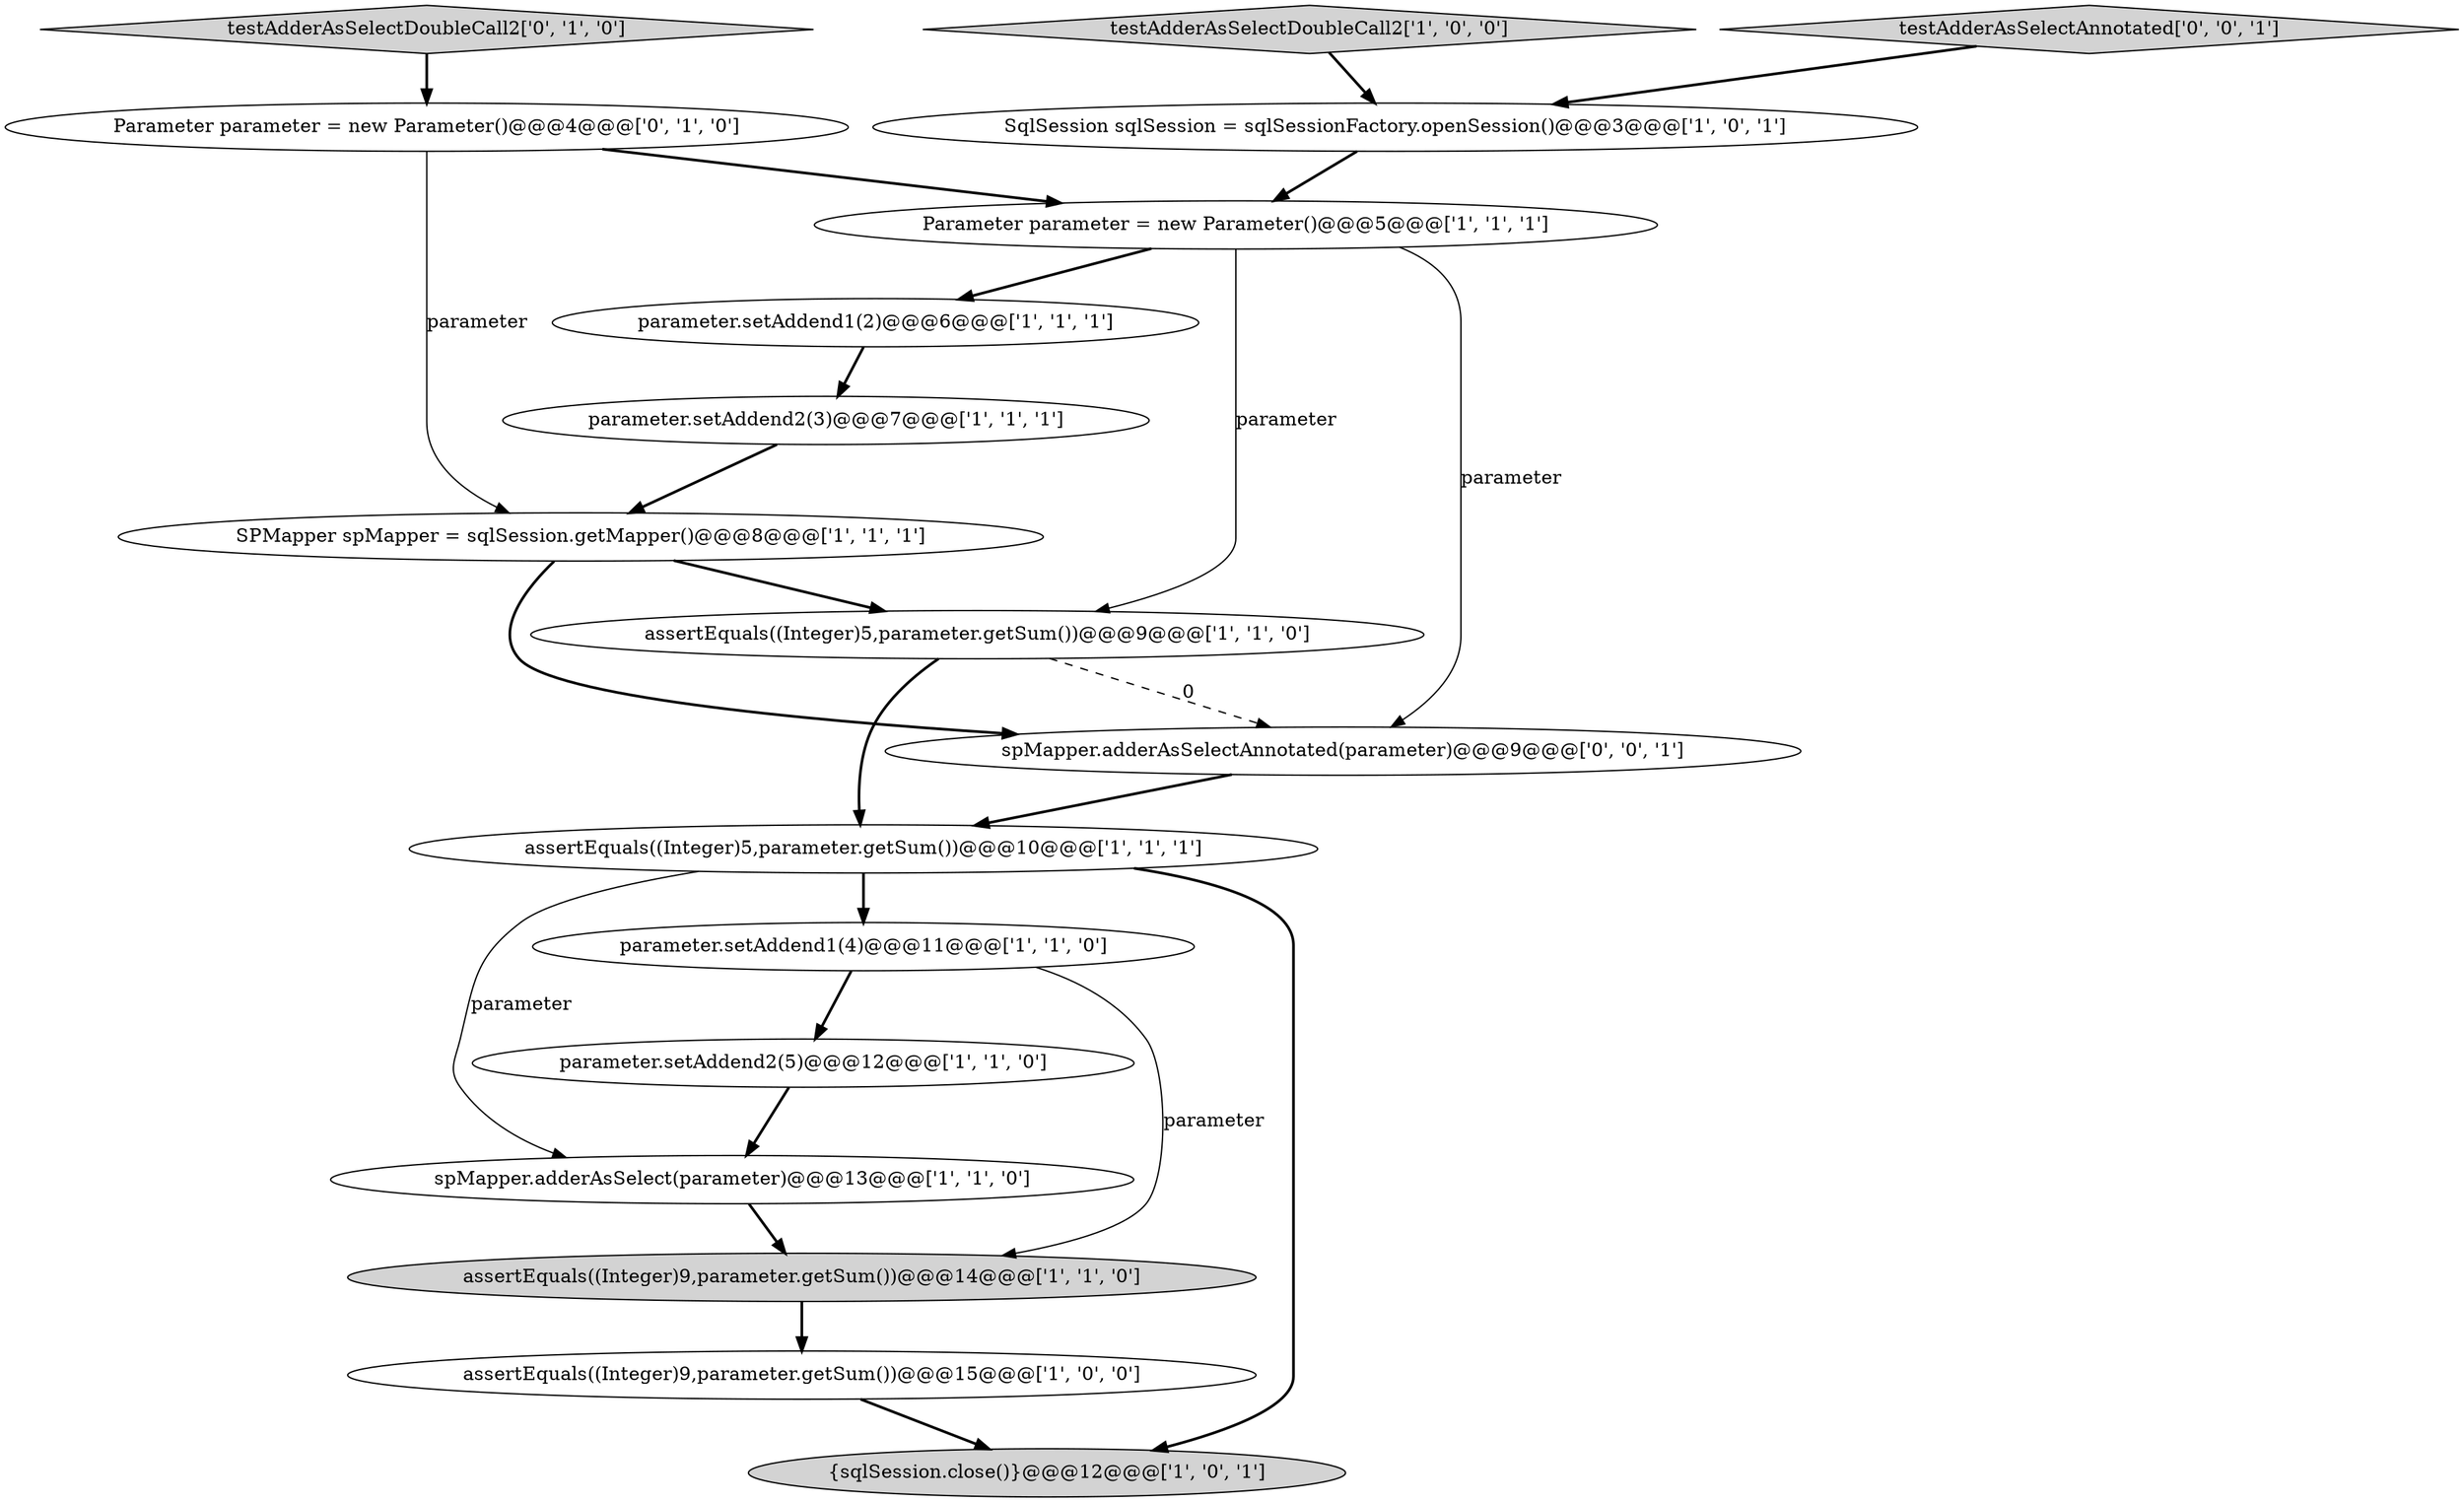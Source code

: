 digraph {
9 [style = filled, label = "spMapper.adderAsSelect(parameter)@@@13@@@['1', '1', '0']", fillcolor = white, shape = ellipse image = "AAA0AAABBB1BBB"];
7 [style = filled, label = "assertEquals((Integer)5,parameter.getSum())@@@9@@@['1', '1', '0']", fillcolor = white, shape = ellipse image = "AAA0AAABBB1BBB"];
2 [style = filled, label = "parameter.setAddend1(4)@@@11@@@['1', '1', '0']", fillcolor = white, shape = ellipse image = "AAA0AAABBB1BBB"];
10 [style = filled, label = "parameter.setAddend1(2)@@@6@@@['1', '1', '1']", fillcolor = white, shape = ellipse image = "AAA0AAABBB1BBB"];
16 [style = filled, label = "spMapper.adderAsSelectAnnotated(parameter)@@@9@@@['0', '0', '1']", fillcolor = white, shape = ellipse image = "AAA0AAABBB3BBB"];
17 [style = filled, label = "testAdderAsSelectAnnotated['0', '0', '1']", fillcolor = lightgray, shape = diamond image = "AAA0AAABBB3BBB"];
15 [style = filled, label = "testAdderAsSelectDoubleCall2['0', '1', '0']", fillcolor = lightgray, shape = diamond image = "AAA0AAABBB2BBB"];
4 [style = filled, label = "parameter.setAddend2(3)@@@7@@@['1', '1', '1']", fillcolor = white, shape = ellipse image = "AAA0AAABBB1BBB"];
3 [style = filled, label = "testAdderAsSelectDoubleCall2['1', '0', '0']", fillcolor = lightgray, shape = diamond image = "AAA0AAABBB1BBB"];
14 [style = filled, label = "Parameter parameter = new Parameter()@@@4@@@['0', '1', '0']", fillcolor = white, shape = ellipse image = "AAA0AAABBB2BBB"];
11 [style = filled, label = "{sqlSession.close()}@@@12@@@['1', '0', '1']", fillcolor = lightgray, shape = ellipse image = "AAA0AAABBB1BBB"];
12 [style = filled, label = "assertEquals((Integer)9,parameter.getSum())@@@14@@@['1', '1', '0']", fillcolor = lightgray, shape = ellipse image = "AAA0AAABBB1BBB"];
0 [style = filled, label = "parameter.setAddend2(5)@@@12@@@['1', '1', '0']", fillcolor = white, shape = ellipse image = "AAA0AAABBB1BBB"];
13 [style = filled, label = "Parameter parameter = new Parameter()@@@5@@@['1', '1', '1']", fillcolor = white, shape = ellipse image = "AAA0AAABBB1BBB"];
5 [style = filled, label = "assertEquals((Integer)9,parameter.getSum())@@@15@@@['1', '0', '0']", fillcolor = white, shape = ellipse image = "AAA0AAABBB1BBB"];
6 [style = filled, label = "SqlSession sqlSession = sqlSessionFactory.openSession()@@@3@@@['1', '0', '1']", fillcolor = white, shape = ellipse image = "AAA0AAABBB1BBB"];
8 [style = filled, label = "SPMapper spMapper = sqlSession.getMapper()@@@8@@@['1', '1', '1']", fillcolor = white, shape = ellipse image = "AAA0AAABBB1BBB"];
1 [style = filled, label = "assertEquals((Integer)5,parameter.getSum())@@@10@@@['1', '1', '1']", fillcolor = white, shape = ellipse image = "AAA0AAABBB1BBB"];
13->10 [style = bold, label=""];
8->16 [style = bold, label=""];
0->9 [style = bold, label=""];
7->1 [style = bold, label=""];
12->5 [style = bold, label=""];
15->14 [style = bold, label=""];
17->6 [style = bold, label=""];
13->7 [style = solid, label="parameter"];
7->16 [style = dashed, label="0"];
3->6 [style = bold, label=""];
8->7 [style = bold, label=""];
1->11 [style = bold, label=""];
2->0 [style = bold, label=""];
16->1 [style = bold, label=""];
13->16 [style = solid, label="parameter"];
14->8 [style = solid, label="parameter"];
6->13 [style = bold, label=""];
10->4 [style = bold, label=""];
4->8 [style = bold, label=""];
1->9 [style = solid, label="parameter"];
1->2 [style = bold, label=""];
5->11 [style = bold, label=""];
9->12 [style = bold, label=""];
14->13 [style = bold, label=""];
2->12 [style = solid, label="parameter"];
}
